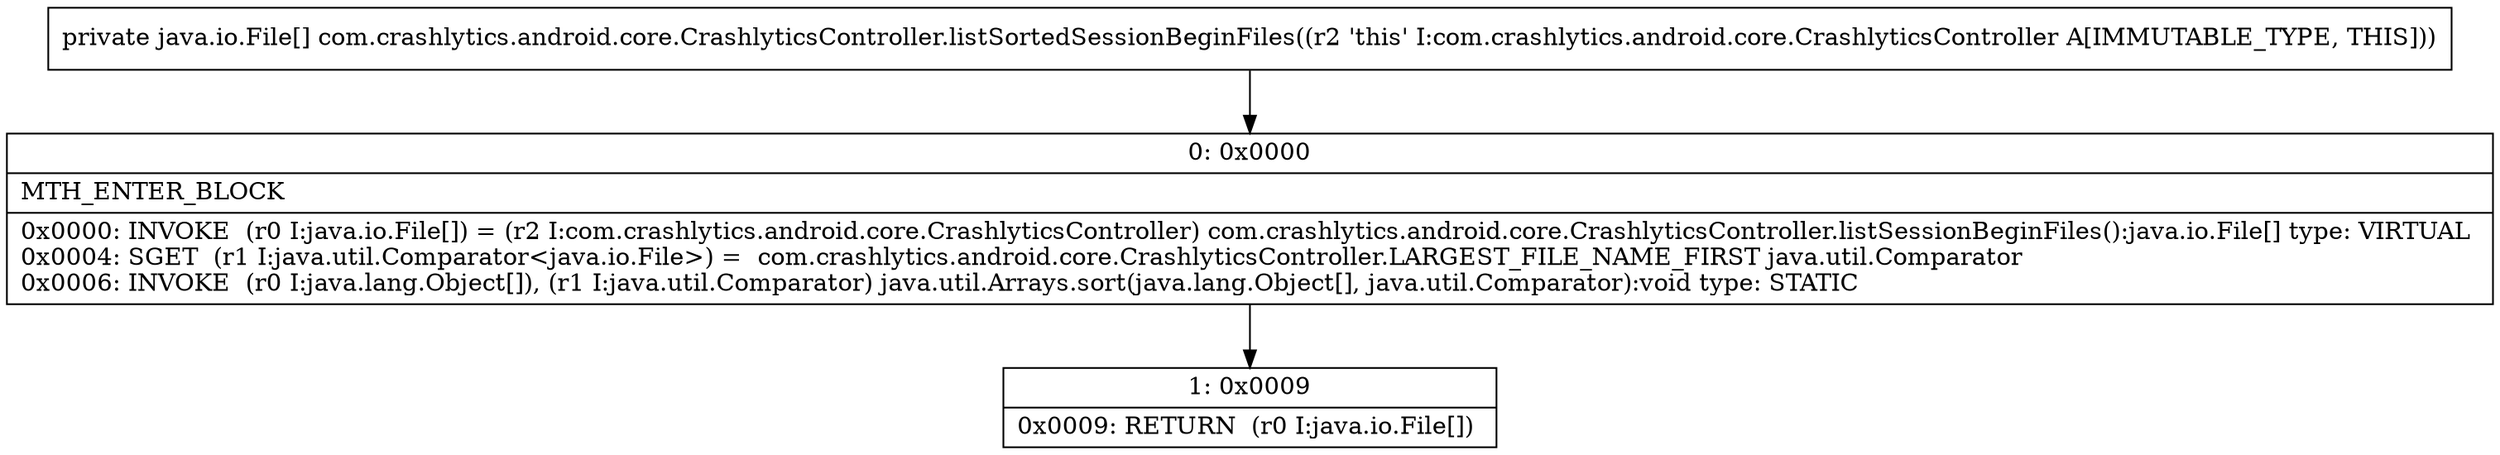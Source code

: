 digraph "CFG forcom.crashlytics.android.core.CrashlyticsController.listSortedSessionBeginFiles()[Ljava\/io\/File;" {
Node_0 [shape=record,label="{0\:\ 0x0000|MTH_ENTER_BLOCK\l|0x0000: INVOKE  (r0 I:java.io.File[]) = (r2 I:com.crashlytics.android.core.CrashlyticsController) com.crashlytics.android.core.CrashlyticsController.listSessionBeginFiles():java.io.File[] type: VIRTUAL \l0x0004: SGET  (r1 I:java.util.Comparator\<java.io.File\>) =  com.crashlytics.android.core.CrashlyticsController.LARGEST_FILE_NAME_FIRST java.util.Comparator \l0x0006: INVOKE  (r0 I:java.lang.Object[]), (r1 I:java.util.Comparator) java.util.Arrays.sort(java.lang.Object[], java.util.Comparator):void type: STATIC \l}"];
Node_1 [shape=record,label="{1\:\ 0x0009|0x0009: RETURN  (r0 I:java.io.File[]) \l}"];
MethodNode[shape=record,label="{private java.io.File[] com.crashlytics.android.core.CrashlyticsController.listSortedSessionBeginFiles((r2 'this' I:com.crashlytics.android.core.CrashlyticsController A[IMMUTABLE_TYPE, THIS])) }"];
MethodNode -> Node_0;
Node_0 -> Node_1;
}

